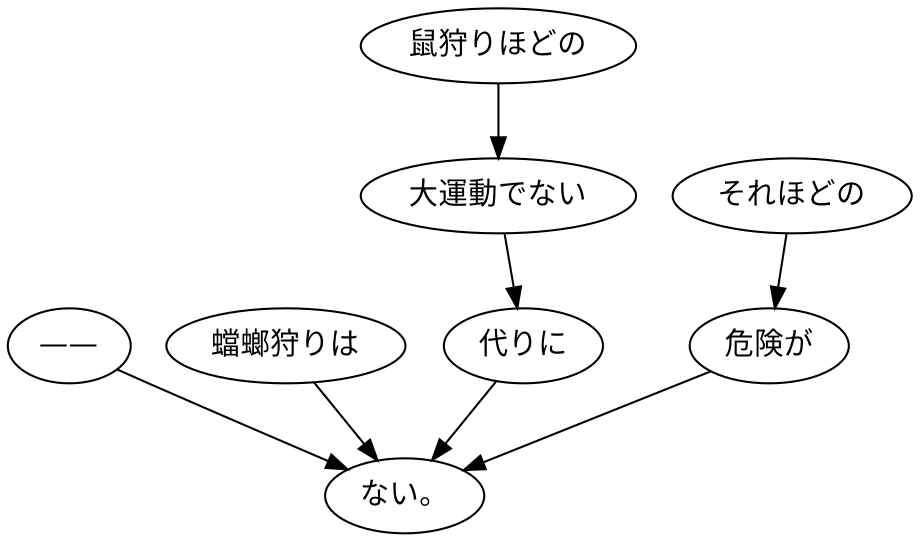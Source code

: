 digraph graph3964 {
	node0 [label="——"];
	node1 [label="蟷螂狩りは"];
	node2 [label="鼠狩りほどの"];
	node3 [label="大運動でない"];
	node4 [label="代りに"];
	node5 [label="それほどの"];
	node6 [label="危険が"];
	node7 [label="ない。"];
	node0 -> node7;
	node1 -> node7;
	node2 -> node3;
	node3 -> node4;
	node4 -> node7;
	node5 -> node6;
	node6 -> node7;
}
